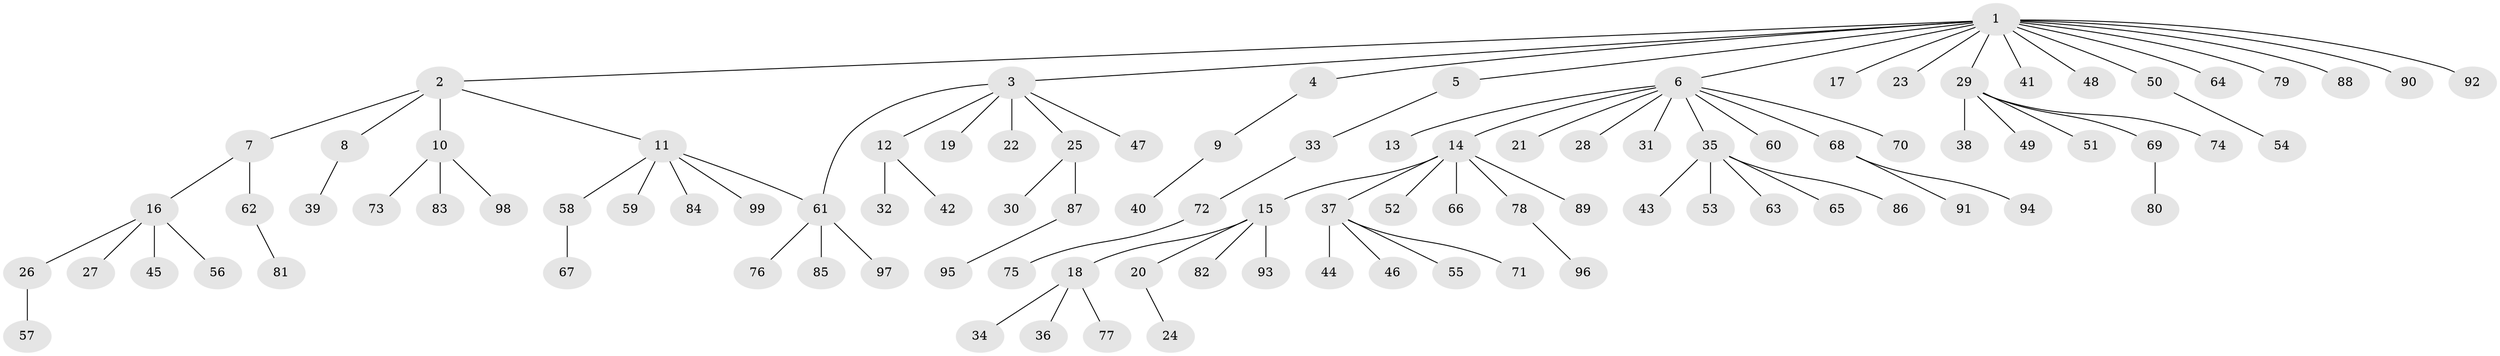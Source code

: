 // coarse degree distribution, {15: 0.0136986301369863, 6: 0.0410958904109589, 2: 0.0958904109589041, 9: 0.0136986301369863, 1: 0.726027397260274, 3: 0.0136986301369863, 5: 0.0410958904109589, 7: 0.0136986301369863, 4: 0.0410958904109589}
// Generated by graph-tools (version 1.1) at 2025/23/03/03/25 07:23:53]
// undirected, 99 vertices, 99 edges
graph export_dot {
graph [start="1"]
  node [color=gray90,style=filled];
  1;
  2;
  3;
  4;
  5;
  6;
  7;
  8;
  9;
  10;
  11;
  12;
  13;
  14;
  15;
  16;
  17;
  18;
  19;
  20;
  21;
  22;
  23;
  24;
  25;
  26;
  27;
  28;
  29;
  30;
  31;
  32;
  33;
  34;
  35;
  36;
  37;
  38;
  39;
  40;
  41;
  42;
  43;
  44;
  45;
  46;
  47;
  48;
  49;
  50;
  51;
  52;
  53;
  54;
  55;
  56;
  57;
  58;
  59;
  60;
  61;
  62;
  63;
  64;
  65;
  66;
  67;
  68;
  69;
  70;
  71;
  72;
  73;
  74;
  75;
  76;
  77;
  78;
  79;
  80;
  81;
  82;
  83;
  84;
  85;
  86;
  87;
  88;
  89;
  90;
  91;
  92;
  93;
  94;
  95;
  96;
  97;
  98;
  99;
  1 -- 2;
  1 -- 3;
  1 -- 4;
  1 -- 5;
  1 -- 6;
  1 -- 17;
  1 -- 23;
  1 -- 29;
  1 -- 41;
  1 -- 48;
  1 -- 50;
  1 -- 64;
  1 -- 79;
  1 -- 88;
  1 -- 90;
  1 -- 92;
  2 -- 7;
  2 -- 8;
  2 -- 10;
  2 -- 11;
  3 -- 12;
  3 -- 19;
  3 -- 22;
  3 -- 25;
  3 -- 47;
  3 -- 61;
  4 -- 9;
  5 -- 33;
  6 -- 13;
  6 -- 14;
  6 -- 21;
  6 -- 28;
  6 -- 31;
  6 -- 35;
  6 -- 60;
  6 -- 68;
  6 -- 70;
  7 -- 16;
  7 -- 62;
  8 -- 39;
  9 -- 40;
  10 -- 73;
  10 -- 83;
  10 -- 98;
  11 -- 58;
  11 -- 59;
  11 -- 61;
  11 -- 84;
  11 -- 99;
  12 -- 32;
  12 -- 42;
  14 -- 15;
  14 -- 37;
  14 -- 52;
  14 -- 66;
  14 -- 78;
  14 -- 89;
  15 -- 18;
  15 -- 20;
  15 -- 82;
  15 -- 93;
  16 -- 26;
  16 -- 27;
  16 -- 45;
  16 -- 56;
  18 -- 34;
  18 -- 36;
  18 -- 77;
  20 -- 24;
  25 -- 30;
  25 -- 87;
  26 -- 57;
  29 -- 38;
  29 -- 49;
  29 -- 51;
  29 -- 69;
  29 -- 74;
  33 -- 72;
  35 -- 43;
  35 -- 53;
  35 -- 63;
  35 -- 65;
  35 -- 86;
  37 -- 44;
  37 -- 46;
  37 -- 55;
  37 -- 71;
  50 -- 54;
  58 -- 67;
  61 -- 76;
  61 -- 85;
  61 -- 97;
  62 -- 81;
  68 -- 91;
  68 -- 94;
  69 -- 80;
  72 -- 75;
  78 -- 96;
  87 -- 95;
}
